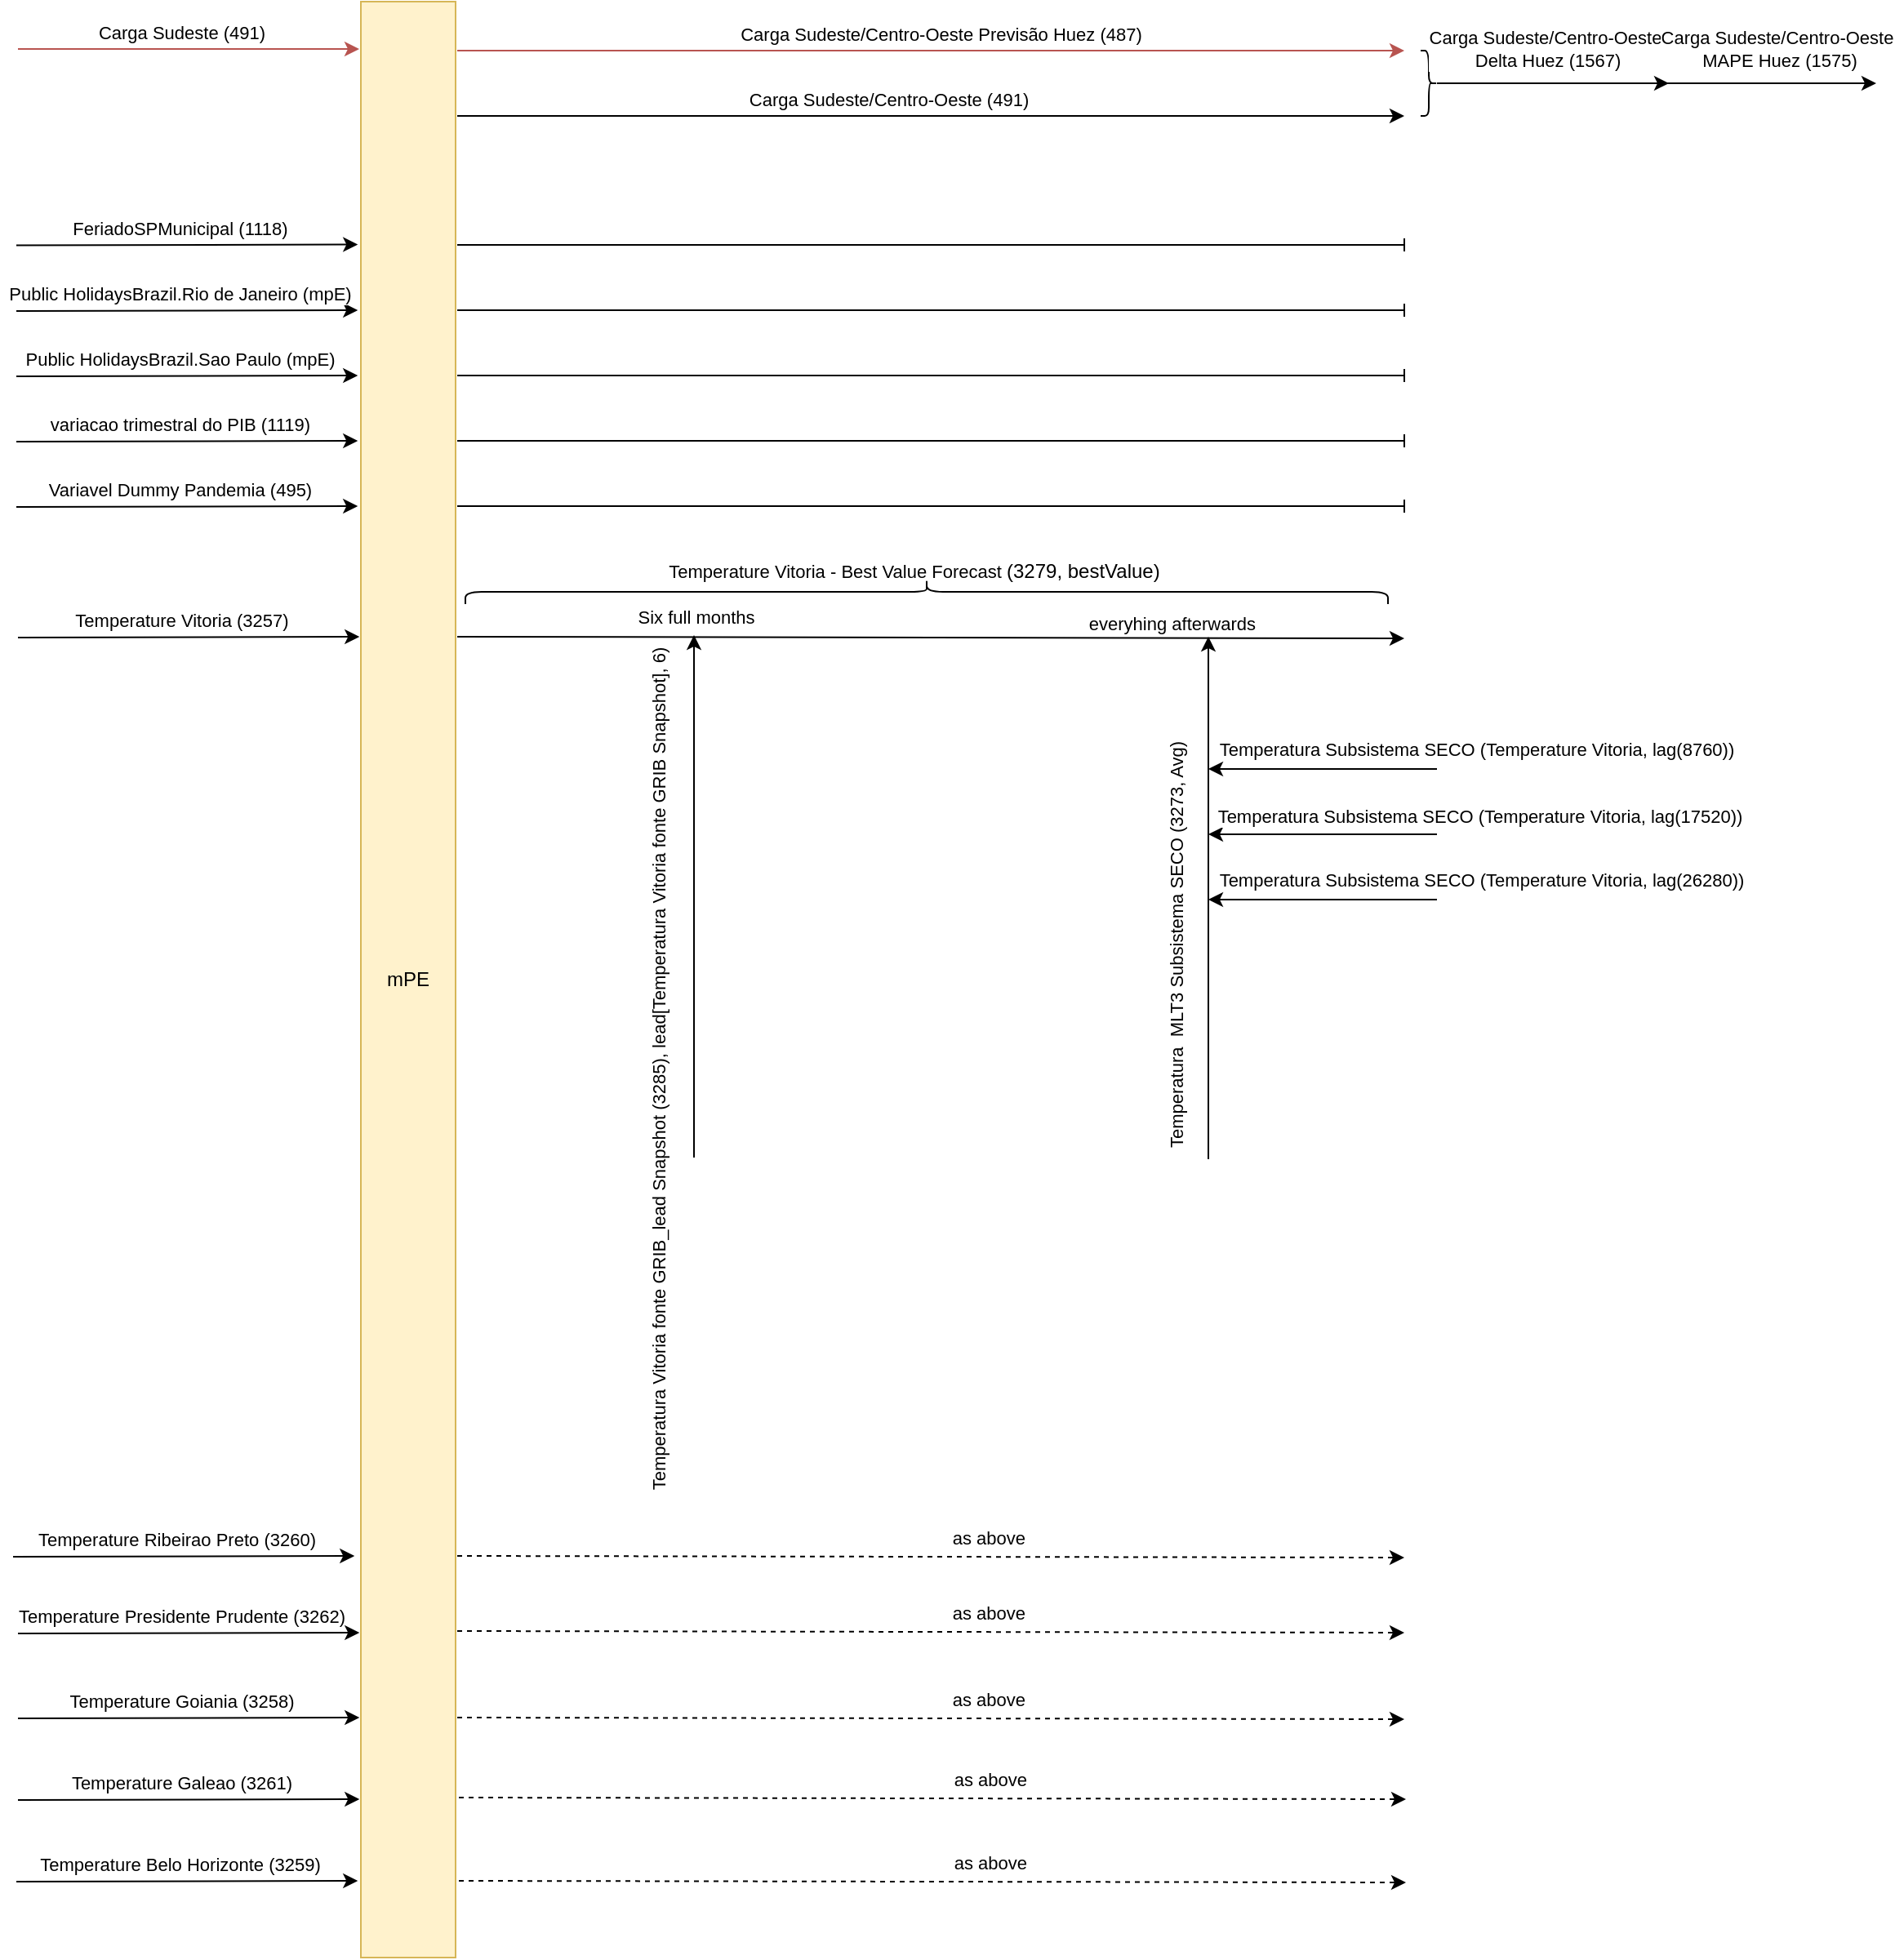 <mxfile version="20.0.1" type="github">
  <diagram id="Dj4RFjMXEFlHGXTP8qHr" name="Page-1">
    <mxGraphModel dx="1673" dy="885" grid="0" gridSize="10" guides="0" tooltips="1" connect="1" arrows="1" fold="1" page="1" pageScale="1" pageWidth="1169" pageHeight="1654" math="0" shadow="0">
      <root>
        <mxCell id="0" />
        <mxCell id="1" parent="0" />
        <mxCell id="jlwmBe-E_Bq4aMKsU9Mf-1" value="mPE" style="rounded=0;whiteSpace=wrap;html=1;fillColor=#fff2cc;strokeColor=#d6b656;" parent="1" vertex="1">
          <mxGeometry x="227" y="50" width="58" height="1198" as="geometry" />
        </mxCell>
        <mxCell id="jlwmBe-E_Bq4aMKsU9Mf-7" value="" style="endArrow=classic;html=1;rounded=0;fillColor=#f8cecc;strokeColor=#b85450;" parent="1" edge="1">
          <mxGeometry width="50" height="50" relative="1" as="geometry">
            <mxPoint x="17" y="79" as="sourcePoint" />
            <mxPoint x="226" y="79" as="targetPoint" />
          </mxGeometry>
        </mxCell>
        <mxCell id="jlwmBe-E_Bq4aMKsU9Mf-8" value="Carga Sudeste (491)" style="edgeLabel;html=1;align=center;verticalAlign=middle;resizable=0;points=[];" parent="jlwmBe-E_Bq4aMKsU9Mf-7" vertex="1" connectable="0">
          <mxGeometry x="0.057" relative="1" as="geometry">
            <mxPoint x="-11" y="-10" as="offset" />
          </mxGeometry>
        </mxCell>
        <mxCell id="jlwmBe-E_Bq4aMKsU9Mf-9" value="" style="endArrow=classic;html=1;rounded=0;exitX=1.044;exitY=0.114;exitDx=0;exitDy=0;exitPerimeter=0;" parent="1" edge="1">
          <mxGeometry width="50" height="50" relative="1" as="geometry">
            <mxPoint x="16.0" y="199.28" as="sourcePoint" />
            <mxPoint x="225.12" y="198.76" as="targetPoint" />
          </mxGeometry>
        </mxCell>
        <mxCell id="jlwmBe-E_Bq4aMKsU9Mf-10" value="FeriadoSPMunicipal (1118)" style="edgeLabel;html=1;align=center;verticalAlign=middle;resizable=0;points=[];" parent="jlwmBe-E_Bq4aMKsU9Mf-9" vertex="1" connectable="0">
          <mxGeometry x="0.057" relative="1" as="geometry">
            <mxPoint x="-11" y="-10" as="offset" />
          </mxGeometry>
        </mxCell>
        <mxCell id="jlwmBe-E_Bq4aMKsU9Mf-11" value="" style="endArrow=classic;html=1;rounded=0;exitX=1.044;exitY=0.114;exitDx=0;exitDy=0;exitPerimeter=0;" parent="1" edge="1">
          <mxGeometry width="50" height="50" relative="1" as="geometry">
            <mxPoint x="16" y="239.52" as="sourcePoint" />
            <mxPoint x="225.12" y="239" as="targetPoint" />
          </mxGeometry>
        </mxCell>
        <mxCell id="jlwmBe-E_Bq4aMKsU9Mf-12" value="Public HolidaysBrazil.Rio de Janeiro (mpE)" style="edgeLabel;html=1;align=center;verticalAlign=middle;resizable=0;points=[];" parent="jlwmBe-E_Bq4aMKsU9Mf-11" vertex="1" connectable="0">
          <mxGeometry x="0.057" relative="1" as="geometry">
            <mxPoint x="-11" y="-10" as="offset" />
          </mxGeometry>
        </mxCell>
        <mxCell id="jlwmBe-E_Bq4aMKsU9Mf-15" value="" style="endArrow=classic;html=1;rounded=0;exitX=1.044;exitY=0.114;exitDx=0;exitDy=0;exitPerimeter=0;" parent="1" edge="1">
          <mxGeometry width="50" height="50" relative="1" as="geometry">
            <mxPoint x="16" y="279.52" as="sourcePoint" />
            <mxPoint x="225.12" y="279" as="targetPoint" />
          </mxGeometry>
        </mxCell>
        <mxCell id="jlwmBe-E_Bq4aMKsU9Mf-16" value="Public HolidaysBrazil.Sao Paulo (mpE)" style="edgeLabel;html=1;align=center;verticalAlign=middle;resizable=0;points=[];" parent="jlwmBe-E_Bq4aMKsU9Mf-15" vertex="1" connectable="0">
          <mxGeometry x="0.057" relative="1" as="geometry">
            <mxPoint x="-11" y="-10" as="offset" />
          </mxGeometry>
        </mxCell>
        <mxCell id="jlwmBe-E_Bq4aMKsU9Mf-18" value="" style="endArrow=classic;html=1;rounded=0;exitX=1.044;exitY=0.114;exitDx=0;exitDy=0;exitPerimeter=0;" parent="1" edge="1">
          <mxGeometry width="50" height="50" relative="1" as="geometry">
            <mxPoint x="16" y="319.52" as="sourcePoint" />
            <mxPoint x="225.12" y="319" as="targetPoint" />
          </mxGeometry>
        </mxCell>
        <mxCell id="jlwmBe-E_Bq4aMKsU9Mf-19" value="variacao trimestral do PIB (1119)" style="edgeLabel;html=1;align=center;verticalAlign=middle;resizable=0;points=[];" parent="jlwmBe-E_Bq4aMKsU9Mf-18" vertex="1" connectable="0">
          <mxGeometry x="0.057" relative="1" as="geometry">
            <mxPoint x="-11" y="-10" as="offset" />
          </mxGeometry>
        </mxCell>
        <mxCell id="jlwmBe-E_Bq4aMKsU9Mf-20" value="" style="endArrow=classic;html=1;rounded=0;exitX=1.044;exitY=0.114;exitDx=0;exitDy=0;exitPerimeter=0;" parent="1" edge="1">
          <mxGeometry width="50" height="50" relative="1" as="geometry">
            <mxPoint x="16" y="359.52" as="sourcePoint" />
            <mxPoint x="225.12" y="359" as="targetPoint" />
          </mxGeometry>
        </mxCell>
        <mxCell id="jlwmBe-E_Bq4aMKsU9Mf-21" value="Variavel Dummy Pandemia (495)" style="edgeLabel;html=1;align=center;verticalAlign=middle;resizable=0;points=[];" parent="jlwmBe-E_Bq4aMKsU9Mf-20" vertex="1" connectable="0">
          <mxGeometry x="0.057" relative="1" as="geometry">
            <mxPoint x="-11" y="-10" as="offset" />
          </mxGeometry>
        </mxCell>
        <mxCell id="jlwmBe-E_Bq4aMKsU9Mf-26" value="" style="endArrow=baseDash;html=1;rounded=0;startArrow=none;startFill=0;endFill=0;" parent="1" edge="1">
          <mxGeometry width="50" height="50" relative="1" as="geometry">
            <mxPoint x="286" y="199" as="sourcePoint" />
            <mxPoint x="866" y="199" as="targetPoint" />
          </mxGeometry>
        </mxCell>
        <mxCell id="jlwmBe-E_Bq4aMKsU9Mf-27" value="" style="endArrow=baseDash;html=1;rounded=0;startArrow=none;startFill=0;endFill=0;" parent="1" edge="1">
          <mxGeometry width="50" height="50" relative="1" as="geometry">
            <mxPoint x="286" y="279" as="sourcePoint" />
            <mxPoint x="866" y="279" as="targetPoint" />
          </mxGeometry>
        </mxCell>
        <mxCell id="jlwmBe-E_Bq4aMKsU9Mf-28" value="" style="endArrow=baseDash;html=1;rounded=0;startArrow=none;startFill=0;endFill=0;" parent="1" edge="1">
          <mxGeometry width="50" height="50" relative="1" as="geometry">
            <mxPoint x="286" y="359" as="sourcePoint" />
            <mxPoint x="866" y="359" as="targetPoint" />
          </mxGeometry>
        </mxCell>
        <mxCell id="jlwmBe-E_Bq4aMKsU9Mf-30" value="" style="endArrow=baseDash;html=1;rounded=0;startArrow=none;startFill=0;endFill=0;" parent="1" edge="1">
          <mxGeometry width="50" height="50" relative="1" as="geometry">
            <mxPoint x="286" y="239" as="sourcePoint" />
            <mxPoint x="866" y="239" as="targetPoint" />
          </mxGeometry>
        </mxCell>
        <mxCell id="jlwmBe-E_Bq4aMKsU9Mf-31" value="" style="endArrow=baseDash;html=1;rounded=0;startArrow=none;startFill=0;endFill=0;" parent="1" edge="1">
          <mxGeometry width="50" height="50" relative="1" as="geometry">
            <mxPoint x="286" y="319" as="sourcePoint" />
            <mxPoint x="866" y="319" as="targetPoint" />
          </mxGeometry>
        </mxCell>
        <mxCell id="jlwmBe-E_Bq4aMKsU9Mf-33" value="" style="endArrow=classic;html=1;rounded=0;strokeWidth=1;" parent="1" edge="1">
          <mxGeometry relative="1" as="geometry">
            <mxPoint x="286" y="439" as="sourcePoint" />
            <mxPoint x="866" y="440" as="targetPoint" />
          </mxGeometry>
        </mxCell>
        <mxCell id="jlwmBe-E_Bq4aMKsU9Mf-34" value="Six full months" style="edgeLabel;resizable=0;html=1;align=center;verticalAlign=middle;" parent="jlwmBe-E_Bq4aMKsU9Mf-33" connectable="0" vertex="1">
          <mxGeometry relative="1" as="geometry">
            <mxPoint x="-144" y="-13" as="offset" />
          </mxGeometry>
        </mxCell>
        <mxCell id="jlwmBe-E_Bq4aMKsU9Mf-36" value="&lt;div&gt;everyhing afterwards&lt;/div&gt;" style="edgeLabel;resizable=0;html=1;align=right;verticalAlign=bottom;" parent="jlwmBe-E_Bq4aMKsU9Mf-33" connectable="0" vertex="1">
          <mxGeometry x="1" relative="1" as="geometry">
            <mxPoint x="-90" as="offset" />
          </mxGeometry>
        </mxCell>
        <mxCell id="jlwmBe-E_Bq4aMKsU9Mf-37" value="" style="shape=curlyBracket;whiteSpace=wrap;html=1;rounded=1;rotation=90;" parent="1" vertex="1">
          <mxGeometry x="566" y="129" width="15" height="565" as="geometry" />
        </mxCell>
        <mxCell id="jlwmBe-E_Bq4aMKsU9Mf-38" value="&lt;font style=&quot;font-size: 11px&quot;&gt;Temperature Vitoria - Best Value Forecast &lt;/font&gt;(3279, bestValue)" style="text;html=1;strokeColor=none;fillColor=none;align=center;verticalAlign=middle;whiteSpace=wrap;rounded=0;" parent="1" vertex="1">
          <mxGeometry x="346" y="389" width="440" height="20" as="geometry" />
        </mxCell>
        <mxCell id="jlwmBe-E_Bq4aMKsU9Mf-41" value="" style="endArrow=classic;html=1;rounded=0;fontSize=11;strokeWidth=1;" parent="1" edge="1">
          <mxGeometry width="50" height="50" relative="1" as="geometry">
            <mxPoint x="431" y="758" as="sourcePoint" />
            <mxPoint x="431" y="438" as="targetPoint" />
          </mxGeometry>
        </mxCell>
        <mxCell id="jlwmBe-E_Bq4aMKsU9Mf-42" value="Temperatura Vitoria fonte GRIB_lead Snapshot (3285), lead[Temperatura Vitoria fonte GRIB Snapshot], 6)" style="edgeLabel;html=1;align=center;verticalAlign=middle;resizable=0;points=[];fontSize=11;rotation=-90;" parent="jlwmBe-E_Bq4aMKsU9Mf-41" vertex="1" connectable="0">
          <mxGeometry x="-0.181" y="2" relative="1" as="geometry">
            <mxPoint x="-20" y="77" as="offset" />
          </mxGeometry>
        </mxCell>
        <mxCell id="jlwmBe-E_Bq4aMKsU9Mf-57" value="" style="endArrow=classic;html=1;rounded=0;fontSize=11;strokeWidth=1;" parent="1" edge="1">
          <mxGeometry width="50" height="50" relative="1" as="geometry">
            <mxPoint x="746" y="759" as="sourcePoint" />
            <mxPoint x="746" y="439" as="targetPoint" />
          </mxGeometry>
        </mxCell>
        <mxCell id="jlwmBe-E_Bq4aMKsU9Mf-58" value="&lt;div&gt;Temperatura&amp;nbsp; MLT3 Subsistema SECO (3273, Avg)&lt;/div&gt;" style="edgeLabel;html=1;align=center;verticalAlign=middle;resizable=0;points=[];fontSize=11;rotation=-90;" parent="jlwmBe-E_Bq4aMKsU9Mf-57" vertex="1" connectable="0">
          <mxGeometry x="-0.181" y="2" relative="1" as="geometry">
            <mxPoint x="-18" as="offset" />
          </mxGeometry>
        </mxCell>
        <mxCell id="jlwmBe-E_Bq4aMKsU9Mf-59" value="" style="endArrow=classic;html=1;rounded=0;fontSize=11;strokeWidth=1;" parent="1" edge="1">
          <mxGeometry width="50" height="50" relative="1" as="geometry">
            <mxPoint x="886" y="520" as="sourcePoint" />
            <mxPoint x="746.0" y="520" as="targetPoint" />
          </mxGeometry>
        </mxCell>
        <mxCell id="jlwmBe-E_Bq4aMKsU9Mf-60" value="Temperatura Subsistema SECO (Temperature Vitoria, lag(8760))" style="edgeLabel;html=1;align=center;verticalAlign=middle;resizable=0;points=[];fontSize=11;" parent="jlwmBe-E_Bq4aMKsU9Mf-59" vertex="1" connectable="0">
          <mxGeometry x="-0.523" relative="1" as="geometry">
            <mxPoint x="57" y="-12" as="offset" />
          </mxGeometry>
        </mxCell>
        <mxCell id="jlwmBe-E_Bq4aMKsU9Mf-61" value="" style="endArrow=classic;html=1;rounded=0;fontSize=11;strokeWidth=1;" parent="1" edge="1">
          <mxGeometry width="50" height="50" relative="1" as="geometry">
            <mxPoint x="886" y="560" as="sourcePoint" />
            <mxPoint x="746" y="560" as="targetPoint" />
          </mxGeometry>
        </mxCell>
        <mxCell id="jlwmBe-E_Bq4aMKsU9Mf-62" value="Temperatura Subsistema SECO (Temperature Vitoria, lag(17520))" style="edgeLabel;html=1;align=center;verticalAlign=middle;resizable=0;points=[];fontSize=11;" parent="jlwmBe-E_Bq4aMKsU9Mf-61" vertex="1" connectable="0">
          <mxGeometry x="-0.523" relative="1" as="geometry">
            <mxPoint x="59" y="-11" as="offset" />
          </mxGeometry>
        </mxCell>
        <mxCell id="jlwmBe-E_Bq4aMKsU9Mf-63" value="" style="endArrow=classic;html=1;rounded=0;fontSize=11;strokeWidth=1;" parent="1" edge="1">
          <mxGeometry width="50" height="50" relative="1" as="geometry">
            <mxPoint x="886" y="600" as="sourcePoint" />
            <mxPoint x="746" y="600" as="targetPoint" />
          </mxGeometry>
        </mxCell>
        <mxCell id="jlwmBe-E_Bq4aMKsU9Mf-64" value="Temperatura Subsistema SECO (Temperature Vitoria, lag(26280))" style="edgeLabel;html=1;align=center;verticalAlign=middle;resizable=0;points=[];fontSize=11;" parent="jlwmBe-E_Bq4aMKsU9Mf-63" vertex="1" connectable="0">
          <mxGeometry x="-0.523" relative="1" as="geometry">
            <mxPoint x="60" y="-12" as="offset" />
          </mxGeometry>
        </mxCell>
        <mxCell id="jlwmBe-E_Bq4aMKsU9Mf-65" value="" style="endArrow=classic;html=1;rounded=0;fillColor=#f8cecc;strokeColor=#b85450;" parent="1" edge="1">
          <mxGeometry width="50" height="50" relative="1" as="geometry">
            <mxPoint x="286" y="80" as="sourcePoint" />
            <mxPoint x="866" y="80" as="targetPoint" />
          </mxGeometry>
        </mxCell>
        <mxCell id="jlwmBe-E_Bq4aMKsU9Mf-66" value="Carga Sudeste/Centro-Oeste Previsão Huez (487)" style="edgeLabel;html=1;align=center;verticalAlign=middle;resizable=0;points=[];" parent="jlwmBe-E_Bq4aMKsU9Mf-65" vertex="1" connectable="0">
          <mxGeometry x="0.057" relative="1" as="geometry">
            <mxPoint x="-11" y="-10" as="offset" />
          </mxGeometry>
        </mxCell>
        <mxCell id="jlwmBe-E_Bq4aMKsU9Mf-67" value="" style="endArrow=classic;html=1;rounded=0;fontSize=11;strokeWidth=1;" parent="1" edge="1">
          <mxGeometry width="50" height="50" relative="1" as="geometry">
            <mxPoint x="286" y="120" as="sourcePoint" />
            <mxPoint x="866" y="120" as="targetPoint" />
          </mxGeometry>
        </mxCell>
        <mxCell id="jlwmBe-E_Bq4aMKsU9Mf-68" value="Carga Sudeste/Centro-Oeste (491)" style="edgeLabel;html=1;align=center;verticalAlign=middle;resizable=0;points=[];fontSize=11;" parent="jlwmBe-E_Bq4aMKsU9Mf-67" vertex="1" connectable="0">
          <mxGeometry x="-0.089" y="1" relative="1" as="geometry">
            <mxPoint y="-9" as="offset" />
          </mxGeometry>
        </mxCell>
        <mxCell id="jlwmBe-E_Bq4aMKsU9Mf-69" value="" style="shape=curlyBracket;whiteSpace=wrap;html=1;rounded=1;flipH=1;fontSize=11;" parent="1" vertex="1">
          <mxGeometry x="876" y="80" width="10" height="40" as="geometry" />
        </mxCell>
        <mxCell id="jlwmBe-E_Bq4aMKsU9Mf-70" value="" style="endArrow=classic;html=1;rounded=0;fontSize=11;strokeWidth=1;" parent="1" edge="1">
          <mxGeometry width="50" height="50" relative="1" as="geometry">
            <mxPoint x="886" y="100" as="sourcePoint" />
            <mxPoint x="1028" y="100" as="targetPoint" />
          </mxGeometry>
        </mxCell>
        <mxCell id="jlwmBe-E_Bq4aMKsU9Mf-71" value="&lt;div&gt;Carga Sudeste/Centro-Oeste&lt;/div&gt;&lt;div&gt;&amp;nbsp;Delta Huez (1567)&lt;/div&gt;" style="edgeLabel;html=1;align=center;verticalAlign=middle;resizable=0;points=[];fontSize=11;" parent="jlwmBe-E_Bq4aMKsU9Mf-70" vertex="1" connectable="0">
          <mxGeometry x="0.338" relative="1" as="geometry">
            <mxPoint x="-29" y="-21" as="offset" />
          </mxGeometry>
        </mxCell>
        <mxCell id="jlwmBe-E_Bq4aMKsU9Mf-72" value="" style="endArrow=classic;html=1;rounded=0;fontSize=11;strokeWidth=1;" parent="1" edge="1">
          <mxGeometry width="50" height="50" relative="1" as="geometry">
            <mxPoint x="1025" y="100" as="sourcePoint" />
            <mxPoint x="1155" y="100" as="targetPoint" />
          </mxGeometry>
        </mxCell>
        <mxCell id="jlwmBe-E_Bq4aMKsU9Mf-73" value="&lt;div&gt;Carga Sudeste/Centro-Oeste&lt;/div&gt;&lt;div&gt;&amp;nbsp;MAPE Huez (1575)&lt;/div&gt;" style="edgeLabel;html=1;align=center;verticalAlign=middle;resizable=0;points=[];fontSize=11;" parent="jlwmBe-E_Bq4aMKsU9Mf-72" vertex="1" connectable="0">
          <mxGeometry x="0.338" relative="1" as="geometry">
            <mxPoint x="-18" y="-21" as="offset" />
          </mxGeometry>
        </mxCell>
        <mxCell id="nPsmmynZ7UvR01d1IY3n-3" value="" style="endArrow=classic;html=1;rounded=0;exitX=1.044;exitY=0.114;exitDx=0;exitDy=0;exitPerimeter=0;" edge="1" parent="1">
          <mxGeometry width="50" height="50" relative="1" as="geometry">
            <mxPoint x="17" y="439.52" as="sourcePoint" />
            <mxPoint x="226.12" y="439" as="targetPoint" />
          </mxGeometry>
        </mxCell>
        <mxCell id="nPsmmynZ7UvR01d1IY3n-4" value="Temperature Vitoria (3257)" style="edgeLabel;html=1;align=center;verticalAlign=middle;resizable=0;points=[];" vertex="1" connectable="0" parent="nPsmmynZ7UvR01d1IY3n-3">
          <mxGeometry x="0.057" relative="1" as="geometry">
            <mxPoint x="-11" y="-10" as="offset" />
          </mxGeometry>
        </mxCell>
        <mxCell id="nPsmmynZ7UvR01d1IY3n-5" value="" style="endArrow=classic;html=1;rounded=0;exitX=1.044;exitY=0.114;exitDx=0;exitDy=0;exitPerimeter=0;" edge="1" parent="1">
          <mxGeometry width="50" height="50" relative="1" as="geometry">
            <mxPoint x="14" y="1002.52" as="sourcePoint" />
            <mxPoint x="223.12" y="1002" as="targetPoint" />
          </mxGeometry>
        </mxCell>
        <mxCell id="nPsmmynZ7UvR01d1IY3n-6" value="Temperature Ribeirao Preto (3260)" style="edgeLabel;html=1;align=center;verticalAlign=middle;resizable=0;points=[];" vertex="1" connectable="0" parent="nPsmmynZ7UvR01d1IY3n-5">
          <mxGeometry x="0.057" relative="1" as="geometry">
            <mxPoint x="-11" y="-10" as="offset" />
          </mxGeometry>
        </mxCell>
        <mxCell id="nPsmmynZ7UvR01d1IY3n-8" value="" style="endArrow=classic;html=1;rounded=0;strokeWidth=1;dashed=1;" edge="1" parent="1">
          <mxGeometry relative="1" as="geometry">
            <mxPoint x="286" y="1002" as="sourcePoint" />
            <mxPoint x="866" y="1003" as="targetPoint" />
          </mxGeometry>
        </mxCell>
        <mxCell id="nPsmmynZ7UvR01d1IY3n-10" value="as above" style="edgeLabel;resizable=0;html=1;align=right;verticalAlign=bottom;" connectable="0" vertex="1" parent="nPsmmynZ7UvR01d1IY3n-8">
          <mxGeometry x="1" relative="1" as="geometry">
            <mxPoint x="-231" y="-3" as="offset" />
          </mxGeometry>
        </mxCell>
        <mxCell id="nPsmmynZ7UvR01d1IY3n-11" value="" style="endArrow=classic;html=1;rounded=0;exitX=1.044;exitY=0.114;exitDx=0;exitDy=0;exitPerimeter=0;" edge="1" parent="1">
          <mxGeometry width="50" height="50" relative="1" as="geometry">
            <mxPoint x="17" y="1049.52" as="sourcePoint" />
            <mxPoint x="226.12" y="1049.0" as="targetPoint" />
          </mxGeometry>
        </mxCell>
        <mxCell id="nPsmmynZ7UvR01d1IY3n-12" value="Temperature Presidente Prudente (3262)" style="edgeLabel;html=1;align=center;verticalAlign=middle;resizable=0;points=[];" vertex="1" connectable="0" parent="nPsmmynZ7UvR01d1IY3n-11">
          <mxGeometry x="0.057" relative="1" as="geometry">
            <mxPoint x="-11" y="-10" as="offset" />
          </mxGeometry>
        </mxCell>
        <mxCell id="nPsmmynZ7UvR01d1IY3n-13" value="" style="endArrow=classic;html=1;rounded=0;strokeWidth=1;dashed=1;" edge="1" parent="1">
          <mxGeometry relative="1" as="geometry">
            <mxPoint x="286" y="1048.0" as="sourcePoint" />
            <mxPoint x="866" y="1049" as="targetPoint" />
          </mxGeometry>
        </mxCell>
        <mxCell id="nPsmmynZ7UvR01d1IY3n-14" value="as above" style="edgeLabel;resizable=0;html=1;align=right;verticalAlign=bottom;" connectable="0" vertex="1" parent="nPsmmynZ7UvR01d1IY3n-13">
          <mxGeometry x="1" relative="1" as="geometry">
            <mxPoint x="-231" y="-3" as="offset" />
          </mxGeometry>
        </mxCell>
        <mxCell id="nPsmmynZ7UvR01d1IY3n-16" value="" style="endArrow=classic;html=1;rounded=0;exitX=1.044;exitY=0.114;exitDx=0;exitDy=0;exitPerimeter=0;" edge="1" parent="1">
          <mxGeometry width="50" height="50" relative="1" as="geometry">
            <mxPoint x="17.0" y="1101.52" as="sourcePoint" />
            <mxPoint x="226.12" y="1101.0" as="targetPoint" />
          </mxGeometry>
        </mxCell>
        <mxCell id="nPsmmynZ7UvR01d1IY3n-17" value="Temperature Goiania (3258)" style="edgeLabel;html=1;align=center;verticalAlign=middle;resizable=0;points=[];" vertex="1" connectable="0" parent="nPsmmynZ7UvR01d1IY3n-16">
          <mxGeometry x="0.057" relative="1" as="geometry">
            <mxPoint x="-11" y="-10" as="offset" />
          </mxGeometry>
        </mxCell>
        <mxCell id="nPsmmynZ7UvR01d1IY3n-18" value="" style="endArrow=classic;html=1;rounded=0;exitX=1.044;exitY=0.114;exitDx=0;exitDy=0;exitPerimeter=0;" edge="1" parent="1">
          <mxGeometry width="50" height="50" relative="1" as="geometry">
            <mxPoint x="17.0" y="1151.52" as="sourcePoint" />
            <mxPoint x="226.12" y="1151.0" as="targetPoint" />
          </mxGeometry>
        </mxCell>
        <mxCell id="nPsmmynZ7UvR01d1IY3n-19" value="Temperature Galeao (3261)" style="edgeLabel;html=1;align=center;verticalAlign=middle;resizable=0;points=[];" vertex="1" connectable="0" parent="nPsmmynZ7UvR01d1IY3n-18">
          <mxGeometry x="0.057" relative="1" as="geometry">
            <mxPoint x="-11" y="-10" as="offset" />
          </mxGeometry>
        </mxCell>
        <mxCell id="nPsmmynZ7UvR01d1IY3n-20" value="" style="endArrow=classic;html=1;rounded=0;exitX=1.044;exitY=0.114;exitDx=0;exitDy=0;exitPerimeter=0;" edge="1" parent="1">
          <mxGeometry width="50" height="50" relative="1" as="geometry">
            <mxPoint x="16.0" y="1201.52" as="sourcePoint" />
            <mxPoint x="225.12" y="1201.0" as="targetPoint" />
          </mxGeometry>
        </mxCell>
        <mxCell id="nPsmmynZ7UvR01d1IY3n-21" value="Temperature Belo Horizonte (3259)" style="edgeLabel;html=1;align=center;verticalAlign=middle;resizable=0;points=[];" vertex="1" connectable="0" parent="nPsmmynZ7UvR01d1IY3n-20">
          <mxGeometry x="0.057" relative="1" as="geometry">
            <mxPoint x="-11" y="-10" as="offset" />
          </mxGeometry>
        </mxCell>
        <mxCell id="nPsmmynZ7UvR01d1IY3n-22" value="" style="endArrow=classic;html=1;rounded=0;strokeWidth=1;dashed=1;" edge="1" parent="1">
          <mxGeometry relative="1" as="geometry">
            <mxPoint x="286" y="1101.0" as="sourcePoint" />
            <mxPoint x="866" y="1102.0" as="targetPoint" />
          </mxGeometry>
        </mxCell>
        <mxCell id="nPsmmynZ7UvR01d1IY3n-23" value="as above" style="edgeLabel;resizable=0;html=1;align=right;verticalAlign=bottom;" connectable="0" vertex="1" parent="nPsmmynZ7UvR01d1IY3n-22">
          <mxGeometry x="1" relative="1" as="geometry">
            <mxPoint x="-231" y="-3" as="offset" />
          </mxGeometry>
        </mxCell>
        <mxCell id="nPsmmynZ7UvR01d1IY3n-24" value="" style="endArrow=classic;html=1;rounded=0;strokeWidth=1;dashed=1;" edge="1" parent="1">
          <mxGeometry relative="1" as="geometry">
            <mxPoint x="287" y="1150.0" as="sourcePoint" />
            <mxPoint x="867" y="1151.0" as="targetPoint" />
          </mxGeometry>
        </mxCell>
        <mxCell id="nPsmmynZ7UvR01d1IY3n-25" value="as above" style="edgeLabel;resizable=0;html=1;align=right;verticalAlign=bottom;" connectable="0" vertex="1" parent="nPsmmynZ7UvR01d1IY3n-24">
          <mxGeometry x="1" relative="1" as="geometry">
            <mxPoint x="-231" y="-3" as="offset" />
          </mxGeometry>
        </mxCell>
        <mxCell id="nPsmmynZ7UvR01d1IY3n-26" value="" style="endArrow=classic;html=1;rounded=0;strokeWidth=1;dashed=1;" edge="1" parent="1">
          <mxGeometry relative="1" as="geometry">
            <mxPoint x="287" y="1201.0" as="sourcePoint" />
            <mxPoint x="867" y="1202.0" as="targetPoint" />
          </mxGeometry>
        </mxCell>
        <mxCell id="nPsmmynZ7UvR01d1IY3n-27" value="as above" style="edgeLabel;resizable=0;html=1;align=right;verticalAlign=bottom;" connectable="0" vertex="1" parent="nPsmmynZ7UvR01d1IY3n-26">
          <mxGeometry x="1" relative="1" as="geometry">
            <mxPoint x="-231" y="-3" as="offset" />
          </mxGeometry>
        </mxCell>
      </root>
    </mxGraphModel>
  </diagram>
</mxfile>
